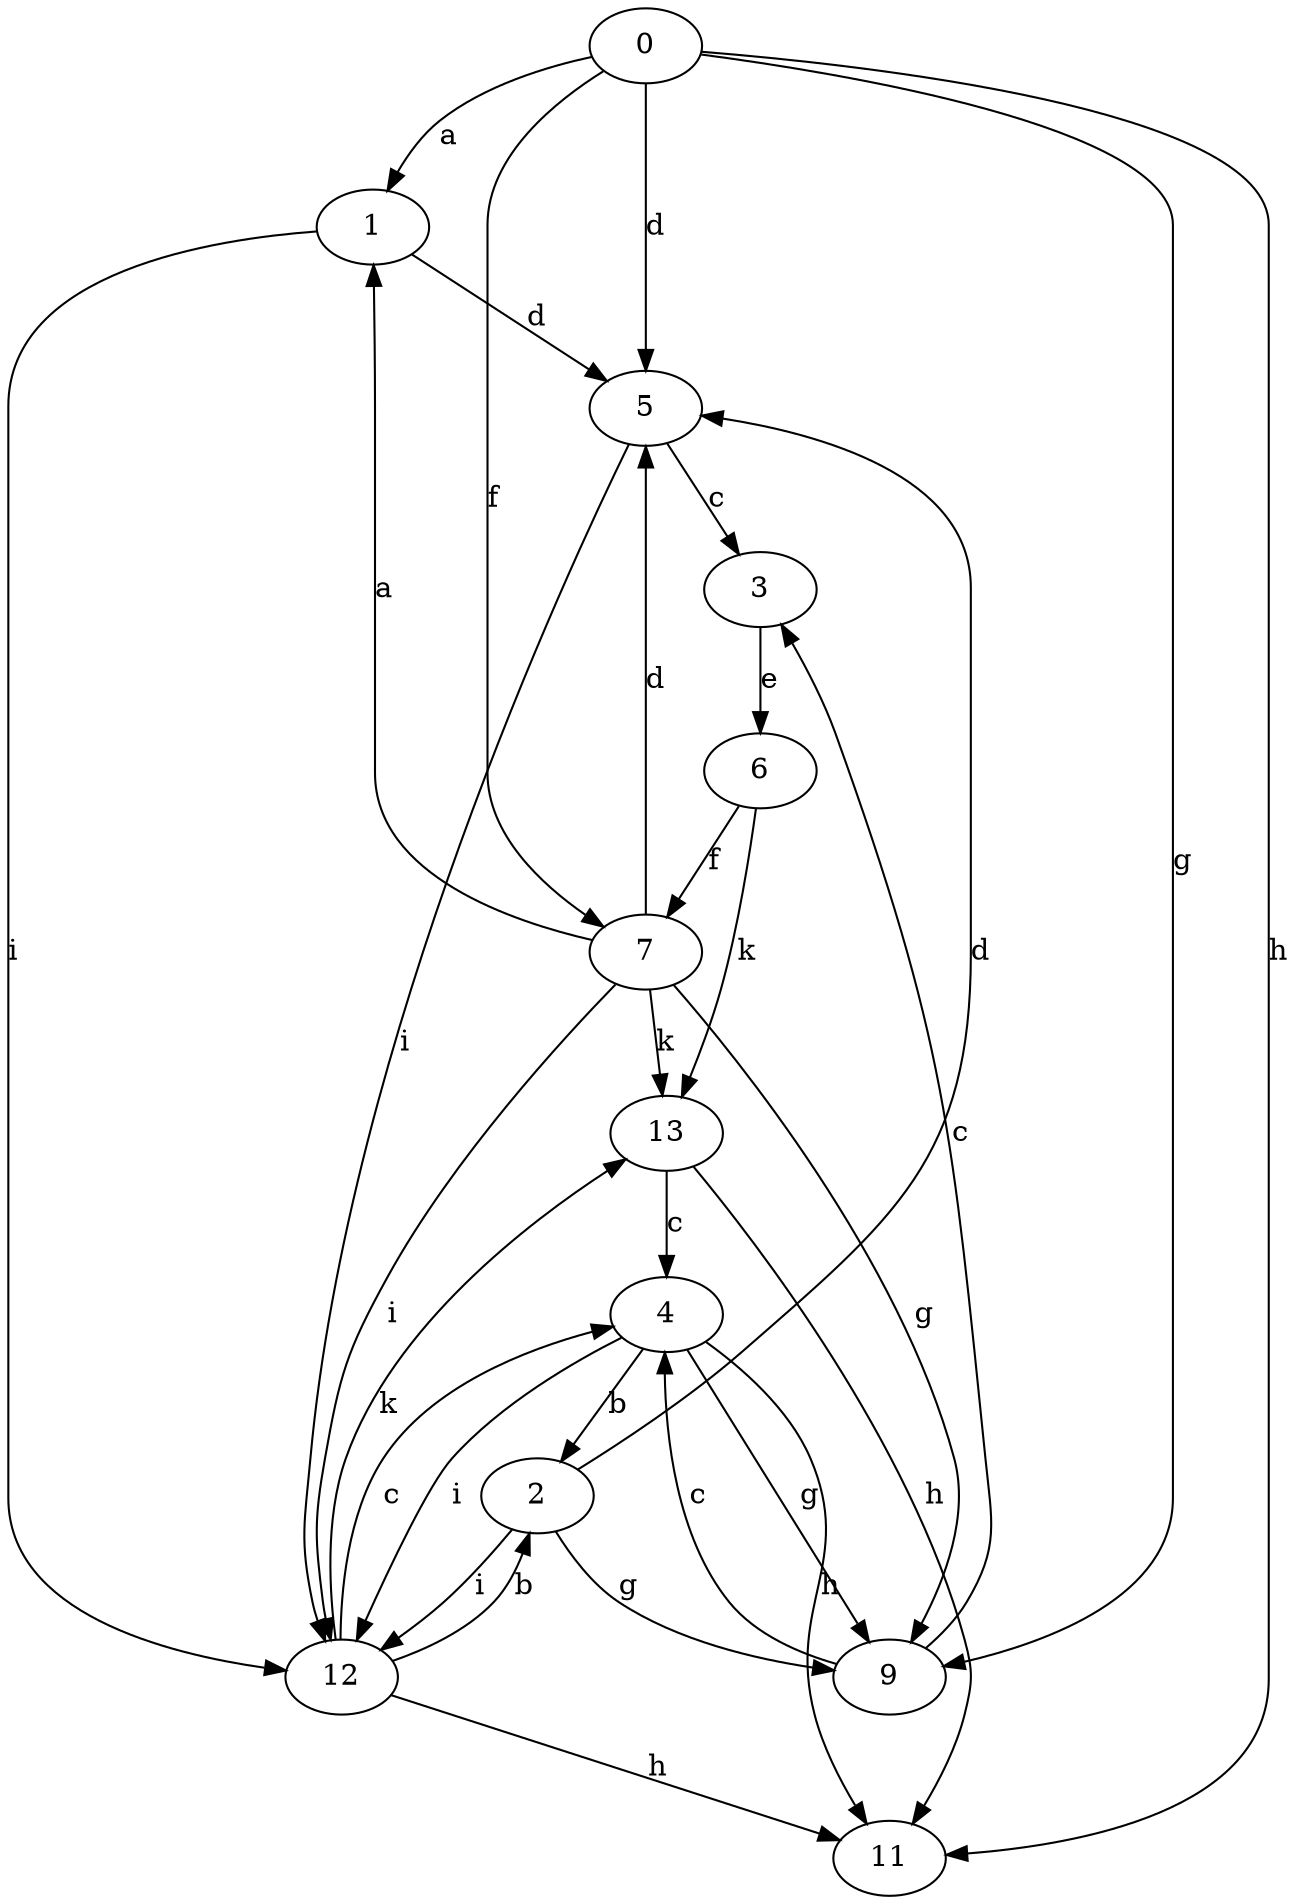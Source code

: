 strict digraph  {
0;
1;
2;
3;
4;
5;
6;
7;
9;
11;
12;
13;
0 -> 1  [label=a];
0 -> 5  [label=d];
0 -> 7  [label=f];
0 -> 9  [label=g];
0 -> 11  [label=h];
1 -> 5  [label=d];
1 -> 12  [label=i];
2 -> 5  [label=d];
2 -> 9  [label=g];
2 -> 12  [label=i];
3 -> 6  [label=e];
4 -> 2  [label=b];
4 -> 9  [label=g];
4 -> 11  [label=h];
4 -> 12  [label=i];
5 -> 3  [label=c];
5 -> 12  [label=i];
6 -> 7  [label=f];
6 -> 13  [label=k];
7 -> 1  [label=a];
7 -> 5  [label=d];
7 -> 9  [label=g];
7 -> 12  [label=i];
7 -> 13  [label=k];
9 -> 3  [label=c];
9 -> 4  [label=c];
12 -> 2  [label=b];
12 -> 4  [label=c];
12 -> 11  [label=h];
12 -> 13  [label=k];
13 -> 4  [label=c];
13 -> 11  [label=h];
}
